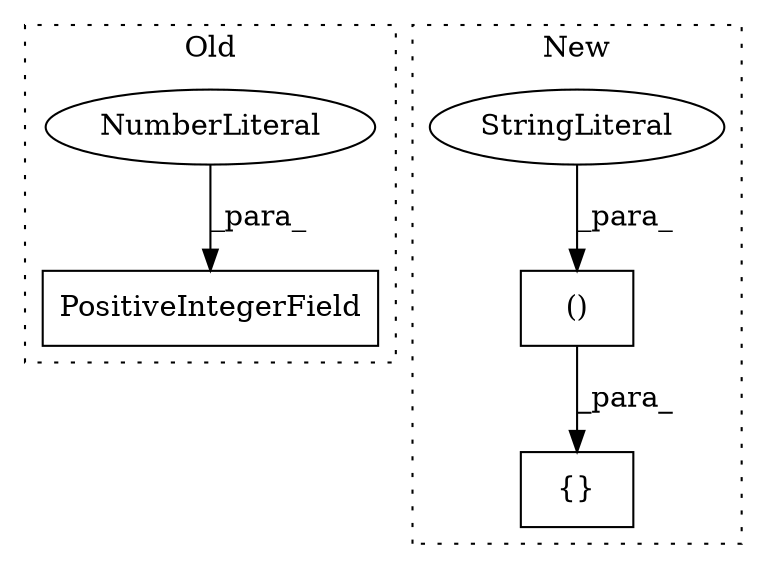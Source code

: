 digraph G {
subgraph cluster0 {
1 [label="PositiveIntegerField" a="32" s="1734,1756" l="21,1" shape="box"];
4 [label="NumberLiteral" a="34" s="1755" l="1" shape="ellipse"];
label = "Old";
style="dotted";
}
subgraph cluster1 {
2 [label="{}" a="4" s="1750,1847" l="1,1" shape="box"];
3 [label="()" a="106" s="1796" l="49" shape="box"];
5 [label="StringLiteral" a="45" s="1820" l="25" shape="ellipse"];
label = "New";
style="dotted";
}
3 -> 2 [label="_para_"];
4 -> 1 [label="_para_"];
5 -> 3 [label="_para_"];
}